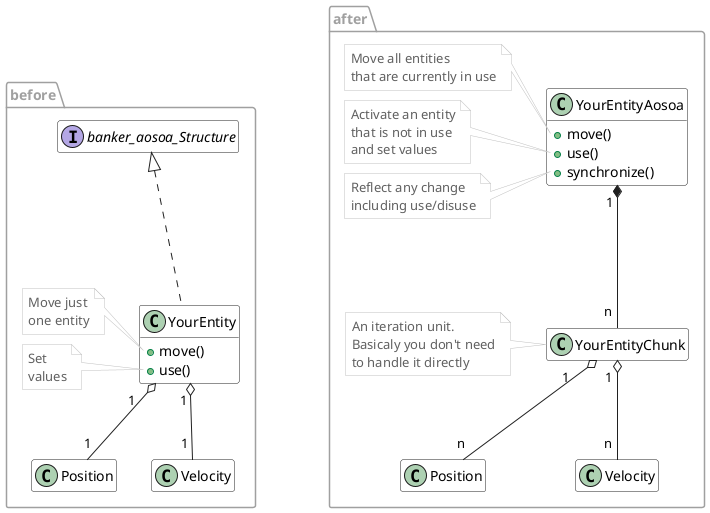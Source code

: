 @startuml aosoa

' ---- (style) --------------------------------

skinparam shadowing false
skinparam backgroundColor White
skinparam package {
  BorderColor #A0A0A0
  FontColor #A0A0A0
}
skinparam class {
  BackgroundColor White
  ArrowColor #202020
  BorderColor #202020
  FontColor #000000
}
skinparam note {
  BackgroundColor White
  FontColor #606060
  BorderColor #C0C0C0
}
skinparam stereotypeIBackgroundColor Lavender
hide empty members

' ---- (diagram) ------------------------------

namespace before {
  interface banker_aosoa_Structure
  class YourEntity {
    + move()
    + use()
  }
  class Position
  class Velocity

  note left of YourEntity::move
  Move just
  one entity
  end note

  note left of YourEntity::use
  Set
  values
  end note

  banker_aosoa_Structure <|.. YourEntity
  YourEntity "1    " o-- "1" Position
  YourEntity "1 " o-- "1 " Velocity
}

namespace after {
  class YourEntityChunk {
  }

  class YourEntityAosoa {
    + move()
    + use()
    + synchronize()
  }

  note left of YourEntityChunk
  An iteration unit.
  Basicaly you don't need
  to handle it directly
  end note

  note left of YourEntityAosoa::move
  Move all entities
  that are currently in use
  end note

  note left of YourEntityAosoa::use
  Activate an entity
  that is not in use
  and set values
  end note

  note left of YourEntityAosoa::synchronize
  Reflect any change
  including use/disuse
  end note


  class Position
  class Velocity

  YourEntityAosoa "1 " *-- "n " YourEntityChunk
  YourEntityChunk "1     " o-- "n " Position
  YourEntityChunk "1 " o-- "n " Velocity
}

before.YourEntity -[hidden]right- after.YourEntityChunk
before.banker_aosoa_Structure -[hidden]right- after.Position

@enduml
